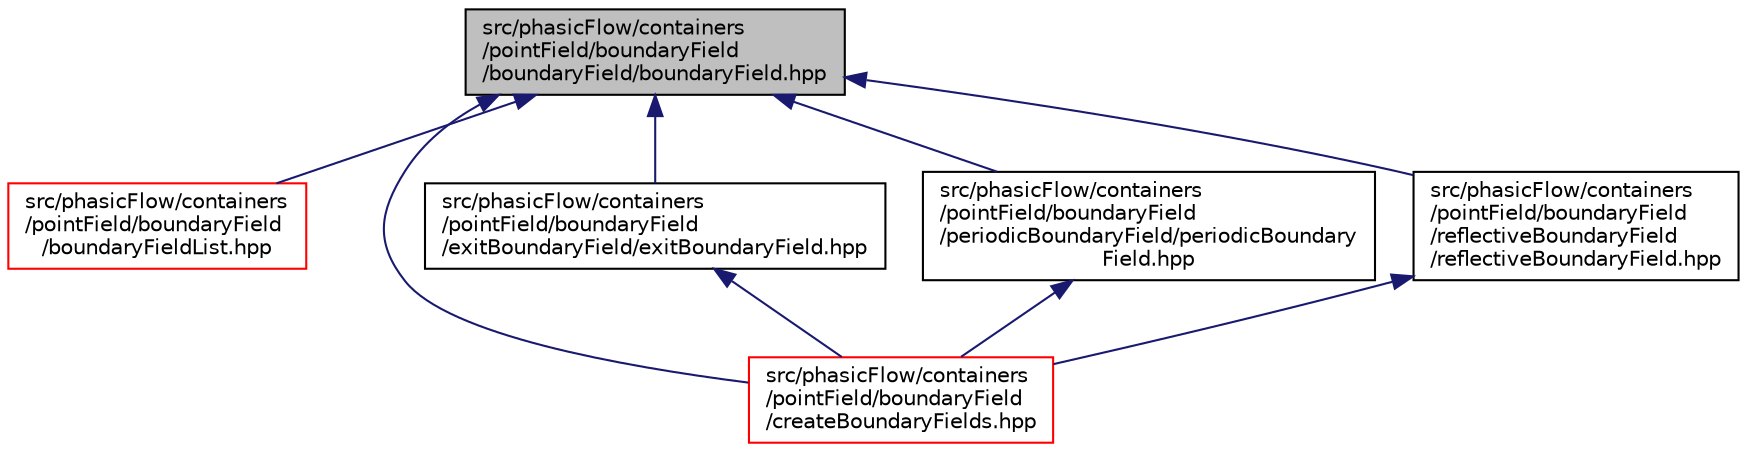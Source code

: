 digraph "src/phasicFlow/containers/pointField/boundaryField/boundaryField/boundaryField.hpp"
{
 // LATEX_PDF_SIZE
  edge [fontname="Helvetica",fontsize="10",labelfontname="Helvetica",labelfontsize="10"];
  node [fontname="Helvetica",fontsize="10",shape=record];
  Node1 [label="src/phasicFlow/containers\l/pointField/boundaryField\l/boundaryField/boundaryField.hpp",height=0.2,width=0.4,color="black", fillcolor="grey75", style="filled", fontcolor="black",tooltip=" "];
  Node1 -> Node2 [dir="back",color="midnightblue",fontsize="10",style="solid",fontname="Helvetica"];
  Node2 [label="src/phasicFlow/containers\l/pointField/boundaryField\l/boundaryFieldList.hpp",height=0.2,width=0.4,color="red", fillcolor="white", style="filled",URL="$boundaryFieldList_8hpp.html",tooltip=" "];
  Node1 -> Node103 [dir="back",color="midnightblue",fontsize="10",style="solid",fontname="Helvetica"];
  Node103 [label="src/phasicFlow/containers\l/pointField/boundaryField\l/createBoundaryFields.hpp",height=0.2,width=0.4,color="red", fillcolor="white", style="filled",URL="$createBoundaryFields_8hpp.html",tooltip=" "];
  Node1 -> Node104 [dir="back",color="midnightblue",fontsize="10",style="solid",fontname="Helvetica"];
  Node104 [label="src/phasicFlow/containers\l/pointField/boundaryField\l/exitBoundaryField/exitBoundaryField.hpp",height=0.2,width=0.4,color="black", fillcolor="white", style="filled",URL="$exitBoundaryField_8hpp.html",tooltip=" "];
  Node104 -> Node103 [dir="back",color="midnightblue",fontsize="10",style="solid",fontname="Helvetica"];
  Node1 -> Node105 [dir="back",color="midnightblue",fontsize="10",style="solid",fontname="Helvetica"];
  Node105 [label="src/phasicFlow/containers\l/pointField/boundaryField\l/periodicBoundaryField/periodicBoundary\lField.hpp",height=0.2,width=0.4,color="black", fillcolor="white", style="filled",URL="$periodicBoundaryField_8hpp.html",tooltip=" "];
  Node105 -> Node103 [dir="back",color="midnightblue",fontsize="10",style="solid",fontname="Helvetica"];
  Node1 -> Node106 [dir="back",color="midnightblue",fontsize="10",style="solid",fontname="Helvetica"];
  Node106 [label="src/phasicFlow/containers\l/pointField/boundaryField\l/reflectiveBoundaryField\l/reflectiveBoundaryField.hpp",height=0.2,width=0.4,color="black", fillcolor="white", style="filled",URL="$reflectiveBoundaryField_8hpp.html",tooltip=" "];
  Node106 -> Node103 [dir="back",color="midnightblue",fontsize="10",style="solid",fontname="Helvetica"];
}

